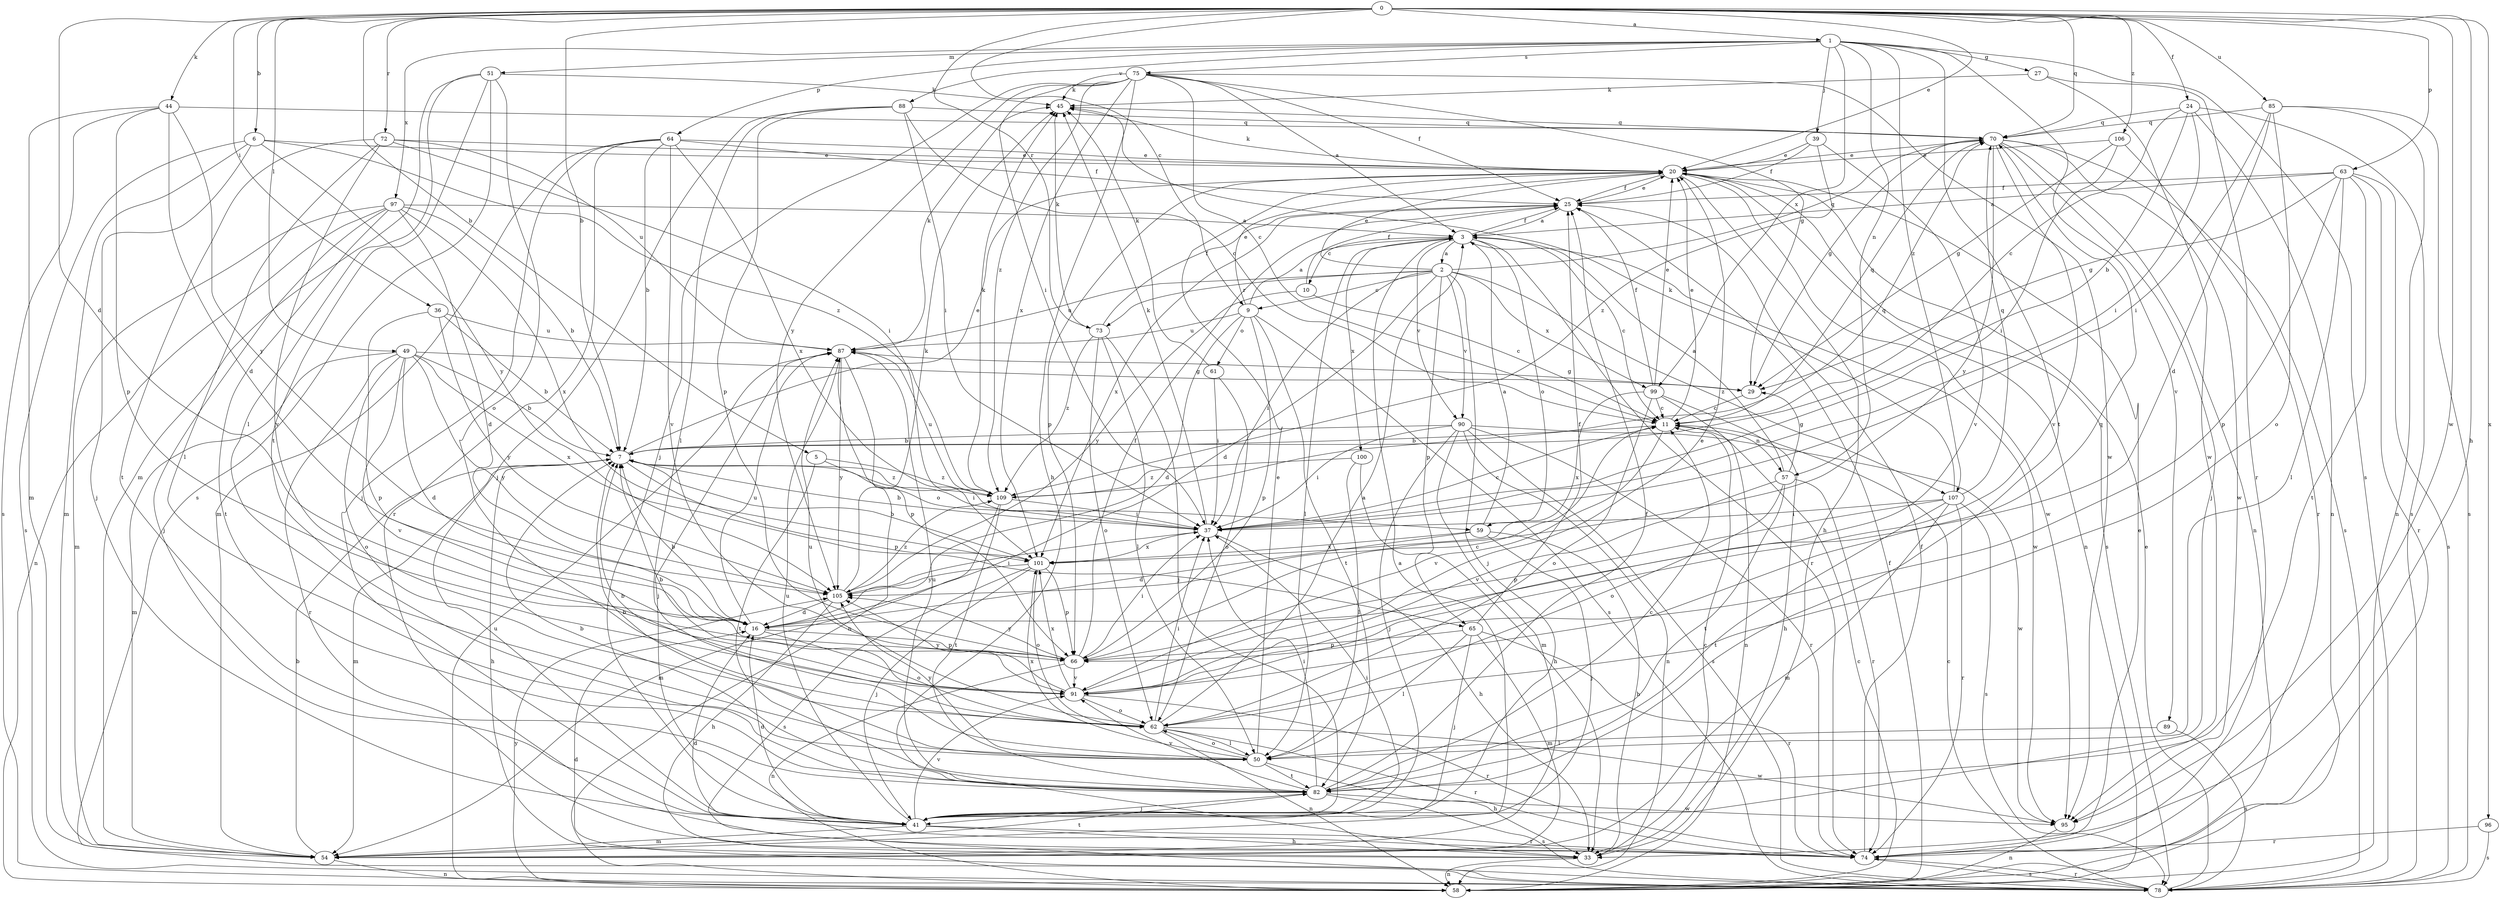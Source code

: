 strict digraph  {
0;
1;
2;
3;
5;
6;
7;
9;
10;
11;
16;
20;
24;
25;
27;
29;
33;
36;
37;
39;
41;
44;
45;
49;
50;
51;
54;
57;
58;
59;
61;
62;
63;
64;
65;
66;
70;
72;
73;
74;
75;
78;
82;
85;
87;
88;
89;
90;
91;
95;
96;
97;
99;
100;
101;
105;
106;
107;
109;
0 -> 1  [label=a];
0 -> 5  [label=b];
0 -> 6  [label=b];
0 -> 7  [label=b];
0 -> 9  [label=c];
0 -> 16  [label=d];
0 -> 20  [label=e];
0 -> 24  [label=f];
0 -> 33  [label=h];
0 -> 36  [label=i];
0 -> 44  [label=k];
0 -> 49  [label=l];
0 -> 63  [label=p];
0 -> 70  [label=q];
0 -> 72  [label=r];
0 -> 73  [label=r];
0 -> 85  [label=u];
0 -> 95  [label=w];
0 -> 96  [label=x];
0 -> 106  [label=z];
1 -> 27  [label=g];
1 -> 39  [label=j];
1 -> 51  [label=m];
1 -> 57  [label=n];
1 -> 64  [label=p];
1 -> 75  [label=s];
1 -> 78  [label=s];
1 -> 82  [label=t];
1 -> 88  [label=v];
1 -> 89  [label=v];
1 -> 97  [label=x];
1 -> 99  [label=x];
1 -> 107  [label=z];
2 -> 9  [label=c];
2 -> 16  [label=d];
2 -> 20  [label=e];
2 -> 37  [label=i];
2 -> 41  [label=j];
2 -> 65  [label=p];
2 -> 70  [label=q];
2 -> 73  [label=r];
2 -> 87  [label=u];
2 -> 90  [label=v];
2 -> 99  [label=x];
2 -> 107  [label=z];
3 -> 2  [label=a];
3 -> 10  [label=c];
3 -> 11  [label=c];
3 -> 25  [label=f];
3 -> 50  [label=l];
3 -> 59  [label=o];
3 -> 74  [label=r];
3 -> 90  [label=v];
3 -> 95  [label=w];
3 -> 100  [label=x];
5 -> 37  [label=i];
5 -> 82  [label=t];
5 -> 109  [label=z];
6 -> 20  [label=e];
6 -> 41  [label=j];
6 -> 54  [label=m];
6 -> 78  [label=s];
6 -> 105  [label=y];
6 -> 109  [label=z];
7 -> 20  [label=e];
7 -> 33  [label=h];
7 -> 54  [label=m];
7 -> 59  [label=o];
7 -> 65  [label=p];
7 -> 109  [label=z];
9 -> 3  [label=a];
9 -> 16  [label=d];
9 -> 20  [label=e];
9 -> 61  [label=o];
9 -> 66  [label=p];
9 -> 78  [label=s];
9 -> 82  [label=t];
9 -> 87  [label=u];
10 -> 11  [label=c];
10 -> 25  [label=f];
10 -> 105  [label=y];
11 -> 7  [label=b];
11 -> 20  [label=e];
11 -> 57  [label=n];
11 -> 70  [label=q];
11 -> 91  [label=v];
16 -> 7  [label=b];
16 -> 62  [label=o];
16 -> 66  [label=p];
16 -> 87  [label=u];
20 -> 25  [label=f];
20 -> 33  [label=h];
20 -> 45  [label=k];
20 -> 58  [label=n];
20 -> 66  [label=p];
20 -> 78  [label=s];
20 -> 95  [label=w];
24 -> 7  [label=b];
24 -> 11  [label=c];
24 -> 37  [label=i];
24 -> 58  [label=n];
24 -> 70  [label=q];
24 -> 78  [label=s];
25 -> 3  [label=a];
25 -> 20  [label=e];
25 -> 101  [label=x];
27 -> 45  [label=k];
27 -> 74  [label=r];
27 -> 95  [label=w];
29 -> 11  [label=c];
33 -> 11  [label=c];
33 -> 58  [label=n];
36 -> 7  [label=b];
36 -> 66  [label=p];
36 -> 87  [label=u];
36 -> 105  [label=y];
37 -> 7  [label=b];
37 -> 11  [label=c];
37 -> 33  [label=h];
37 -> 45  [label=k];
37 -> 101  [label=x];
39 -> 20  [label=e];
39 -> 25  [label=f];
39 -> 91  [label=v];
39 -> 109  [label=z];
41 -> 16  [label=d];
41 -> 33  [label=h];
41 -> 37  [label=i];
41 -> 54  [label=m];
41 -> 74  [label=r];
41 -> 87  [label=u];
41 -> 91  [label=v];
44 -> 16  [label=d];
44 -> 54  [label=m];
44 -> 66  [label=p];
44 -> 70  [label=q];
44 -> 78  [label=s];
44 -> 105  [label=y];
45 -> 70  [label=q];
49 -> 7  [label=b];
49 -> 16  [label=d];
49 -> 29  [label=g];
49 -> 54  [label=m];
49 -> 62  [label=o];
49 -> 74  [label=r];
49 -> 91  [label=v];
49 -> 101  [label=x];
49 -> 105  [label=y];
50 -> 7  [label=b];
50 -> 20  [label=e];
50 -> 33  [label=h];
50 -> 62  [label=o];
50 -> 82  [label=t];
50 -> 101  [label=x];
50 -> 105  [label=y];
51 -> 45  [label=k];
51 -> 50  [label=l];
51 -> 54  [label=m];
51 -> 62  [label=o];
51 -> 78  [label=s];
51 -> 82  [label=t];
54 -> 3  [label=a];
54 -> 7  [label=b];
54 -> 58  [label=n];
54 -> 82  [label=t];
57 -> 3  [label=a];
57 -> 29  [label=g];
57 -> 62  [label=o];
57 -> 74  [label=r];
57 -> 82  [label=t];
57 -> 91  [label=v];
58 -> 11  [label=c];
58 -> 25  [label=f];
58 -> 87  [label=u];
58 -> 105  [label=y];
59 -> 3  [label=a];
59 -> 16  [label=d];
59 -> 33  [label=h];
59 -> 41  [label=j];
59 -> 101  [label=x];
61 -> 37  [label=i];
61 -> 45  [label=k];
61 -> 62  [label=o];
62 -> 3  [label=a];
62 -> 7  [label=b];
62 -> 37  [label=i];
62 -> 50  [label=l];
62 -> 58  [label=n];
62 -> 74  [label=r];
62 -> 87  [label=u];
62 -> 95  [label=w];
63 -> 3  [label=a];
63 -> 25  [label=f];
63 -> 29  [label=g];
63 -> 50  [label=l];
63 -> 66  [label=p];
63 -> 74  [label=r];
63 -> 78  [label=s];
63 -> 82  [label=t];
64 -> 7  [label=b];
64 -> 20  [label=e];
64 -> 25  [label=f];
64 -> 41  [label=j];
64 -> 54  [label=m];
64 -> 74  [label=r];
64 -> 91  [label=v];
64 -> 101  [label=x];
65 -> 25  [label=f];
65 -> 41  [label=j];
65 -> 50  [label=l];
65 -> 54  [label=m];
65 -> 66  [label=p];
65 -> 74  [label=r];
66 -> 11  [label=c];
66 -> 25  [label=f];
66 -> 37  [label=i];
66 -> 58  [label=n];
66 -> 91  [label=v];
66 -> 105  [label=y];
70 -> 20  [label=e];
70 -> 29  [label=g];
70 -> 41  [label=j];
70 -> 58  [label=n];
70 -> 78  [label=s];
70 -> 91  [label=v];
70 -> 95  [label=w];
70 -> 105  [label=y];
72 -> 20  [label=e];
72 -> 37  [label=i];
72 -> 50  [label=l];
72 -> 82  [label=t];
72 -> 87  [label=u];
72 -> 91  [label=v];
73 -> 25  [label=f];
73 -> 41  [label=j];
73 -> 45  [label=k];
73 -> 50  [label=l];
73 -> 62  [label=o];
73 -> 109  [label=z];
74 -> 16  [label=d];
74 -> 20  [label=e];
74 -> 25  [label=f];
74 -> 78  [label=s];
75 -> 3  [label=a];
75 -> 11  [label=c];
75 -> 25  [label=f];
75 -> 29  [label=g];
75 -> 33  [label=h];
75 -> 37  [label=i];
75 -> 41  [label=j];
75 -> 45  [label=k];
75 -> 95  [label=w];
75 -> 101  [label=x];
75 -> 105  [label=y];
75 -> 109  [label=z];
78 -> 11  [label=c];
78 -> 16  [label=d];
78 -> 20  [label=e];
78 -> 74  [label=r];
82 -> 7  [label=b];
82 -> 11  [label=c];
82 -> 25  [label=f];
82 -> 37  [label=i];
82 -> 41  [label=j];
82 -> 78  [label=s];
82 -> 87  [label=u];
82 -> 91  [label=v];
82 -> 95  [label=w];
85 -> 16  [label=d];
85 -> 37  [label=i];
85 -> 58  [label=n];
85 -> 62  [label=o];
85 -> 70  [label=q];
85 -> 78  [label=s];
87 -> 29  [label=g];
87 -> 41  [label=j];
87 -> 45  [label=k];
87 -> 58  [label=n];
87 -> 66  [label=p];
87 -> 105  [label=y];
88 -> 11  [label=c];
88 -> 37  [label=i];
88 -> 41  [label=j];
88 -> 50  [label=l];
88 -> 66  [label=p];
88 -> 70  [label=q];
89 -> 50  [label=l];
89 -> 78  [label=s];
90 -> 7  [label=b];
90 -> 37  [label=i];
90 -> 41  [label=j];
90 -> 54  [label=m];
90 -> 58  [label=n];
90 -> 74  [label=r];
90 -> 78  [label=s];
90 -> 95  [label=w];
91 -> 7  [label=b];
91 -> 20  [label=e];
91 -> 62  [label=o];
91 -> 70  [label=q];
91 -> 74  [label=r];
91 -> 101  [label=x];
91 -> 105  [label=y];
95 -> 58  [label=n];
96 -> 74  [label=r];
96 -> 78  [label=s];
97 -> 3  [label=a];
97 -> 7  [label=b];
97 -> 16  [label=d];
97 -> 41  [label=j];
97 -> 54  [label=m];
97 -> 58  [label=n];
97 -> 82  [label=t];
97 -> 101  [label=x];
99 -> 11  [label=c];
99 -> 20  [label=e];
99 -> 25  [label=f];
99 -> 33  [label=h];
99 -> 58  [label=n];
99 -> 62  [label=o];
99 -> 101  [label=x];
100 -> 33  [label=h];
100 -> 50  [label=l];
100 -> 109  [label=z];
101 -> 7  [label=b];
101 -> 41  [label=j];
101 -> 62  [label=o];
101 -> 66  [label=p];
101 -> 78  [label=s];
101 -> 105  [label=y];
105 -> 16  [label=d];
105 -> 33  [label=h];
105 -> 37  [label=i];
105 -> 45  [label=k];
105 -> 109  [label=z];
106 -> 20  [label=e];
106 -> 29  [label=g];
106 -> 37  [label=i];
106 -> 74  [label=r];
107 -> 37  [label=i];
107 -> 45  [label=k];
107 -> 54  [label=m];
107 -> 66  [label=p];
107 -> 70  [label=q];
107 -> 74  [label=r];
107 -> 78  [label=s];
107 -> 82  [label=t];
109 -> 37  [label=i];
109 -> 45  [label=k];
109 -> 54  [label=m];
109 -> 70  [label=q];
109 -> 82  [label=t];
109 -> 87  [label=u];
}
